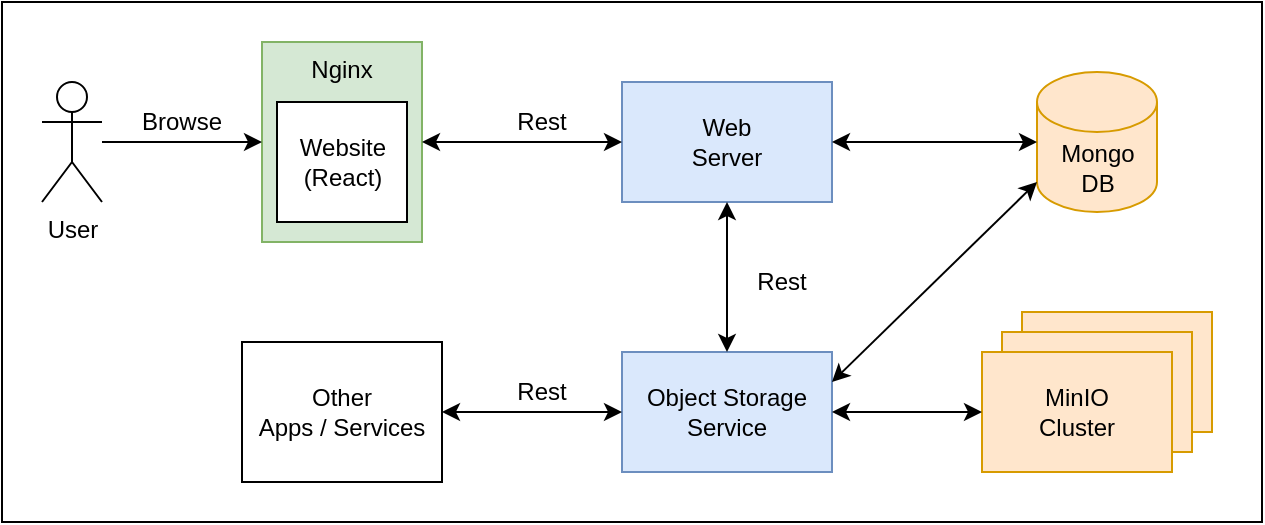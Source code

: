 <mxfile version="14.1.0" type="device"><diagram id="ZHUJTI5eRGx71iUSAzUk" name="Page-1"><mxGraphModel dx="1140" dy="567" grid="1" gridSize="10" guides="1" tooltips="1" connect="1" arrows="1" fold="1" page="1" pageScale="1" pageWidth="850" pageHeight="1100" math="0" shadow="0"><root><mxCell id="0"/><mxCell id="1" parent="0"/><mxCell id="4SZ2xUli1RLiHLv_jZwh-2" value="" style="rounded=0;whiteSpace=wrap;html=1;" vertex="1" parent="1"><mxGeometry x="50" y="90" width="630" height="260" as="geometry"/></mxCell><mxCell id="eLZGjnttyc20umwJpwSB-12" value="MinIO&lt;br&gt;Cluster" style="rounded=0;whiteSpace=wrap;html=1;fillColor=#ffe6cc;strokeColor=#d79b00;" parent="1" vertex="1"><mxGeometry x="560" y="245" width="95" height="60" as="geometry"/></mxCell><mxCell id="eLZGjnttyc20umwJpwSB-11" value="MinIO&lt;br&gt;Cluster" style="rounded=0;whiteSpace=wrap;html=1;fillColor=#ffe6cc;strokeColor=#d79b00;" parent="1" vertex="1"><mxGeometry x="550" y="255" width="95" height="60" as="geometry"/></mxCell><mxCell id="eLZGjnttyc20umwJpwSB-1" value="Nginx" style="rounded=0;whiteSpace=wrap;html=1;verticalAlign=top;fillColor=#d5e8d4;strokeColor=#82b366;" parent="1" vertex="1"><mxGeometry x="180" y="110" width="80" height="100" as="geometry"/></mxCell><mxCell id="eLZGjnttyc20umwJpwSB-2" value="Website&lt;br&gt;(React)" style="rounded=0;whiteSpace=wrap;html=1;" parent="1" vertex="1"><mxGeometry x="187.5" y="140" width="65" height="60" as="geometry"/></mxCell><mxCell id="eLZGjnttyc20umwJpwSB-6" value="Object Storage&lt;br&gt;Service" style="rounded=0;whiteSpace=wrap;html=1;fillColor=#dae8fc;strokeColor=#6c8ebf;" parent="1" vertex="1"><mxGeometry x="360" y="265" width="105" height="60" as="geometry"/></mxCell><mxCell id="eLZGjnttyc20umwJpwSB-7" value="User" style="shape=umlActor;verticalLabelPosition=bottom;verticalAlign=top;html=1;outlineConnect=0;" parent="1" vertex="1"><mxGeometry x="70" y="130" width="30" height="60" as="geometry"/></mxCell><mxCell id="eLZGjnttyc20umwJpwSB-8" value="" style="endArrow=classic;html=1;entryX=0;entryY=0.5;entryDx=0;entryDy=0;" parent="1" source="eLZGjnttyc20umwJpwSB-7" target="eLZGjnttyc20umwJpwSB-1" edge="1"><mxGeometry width="50" height="50" relative="1" as="geometry"><mxPoint x="450" y="300" as="sourcePoint"/><mxPoint x="500" y="250" as="targetPoint"/></mxGeometry></mxCell><mxCell id="eLZGjnttyc20umwJpwSB-9" value="Browse" style="text;html=1;strokeColor=none;fillColor=none;align=center;verticalAlign=middle;whiteSpace=wrap;rounded=0;" parent="1" vertex="1"><mxGeometry x="120" y="140" width="40" height="20" as="geometry"/></mxCell><mxCell id="eLZGjnttyc20umwJpwSB-10" value="MinIO&lt;br&gt;Cluster" style="rounded=0;whiteSpace=wrap;html=1;fillColor=#ffe6cc;strokeColor=#d79b00;" parent="1" vertex="1"><mxGeometry x="540" y="265" width="95" height="60" as="geometry"/></mxCell><mxCell id="eLZGjnttyc20umwJpwSB-13" value="" style="endArrow=classic;startArrow=classic;html=1;entryX=0;entryY=0.5;entryDx=0;entryDy=0;exitX=1;exitY=0.5;exitDx=0;exitDy=0;" parent="1" source="eLZGjnttyc20umwJpwSB-6" target="eLZGjnttyc20umwJpwSB-10" edge="1"><mxGeometry width="50" height="50" relative="1" as="geometry"><mxPoint x="395" y="290" as="sourcePoint"/><mxPoint x="445" y="240" as="targetPoint"/></mxGeometry></mxCell><mxCell id="eLZGjnttyc20umwJpwSB-16" value="Rest" style="text;html=1;strokeColor=none;fillColor=none;align=center;verticalAlign=middle;whiteSpace=wrap;rounded=0;" parent="1" vertex="1"><mxGeometry x="300" y="140" width="40" height="20" as="geometry"/></mxCell><mxCell id="eLZGjnttyc20umwJpwSB-18" value="Other&lt;br&gt;Apps / Services" style="rounded=0;whiteSpace=wrap;html=1;" parent="1" vertex="1"><mxGeometry x="170" y="260" width="100" height="70" as="geometry"/></mxCell><mxCell id="eLZGjnttyc20umwJpwSB-22" value="" style="endArrow=classic;startArrow=classic;html=1;exitX=1;exitY=0.5;exitDx=0;exitDy=0;entryX=0;entryY=0.5;entryDx=0;entryDy=0;" parent="1" source="eLZGjnttyc20umwJpwSB-18" target="eLZGjnttyc20umwJpwSB-6" edge="1"><mxGeometry width="50" height="50" relative="1" as="geometry"><mxPoint x="410" y="260" as="sourcePoint"/><mxPoint x="460" y="210" as="targetPoint"/></mxGeometry></mxCell><mxCell id="eLZGjnttyc20umwJpwSB-23" value="Rest" style="text;html=1;strokeColor=none;fillColor=none;align=center;verticalAlign=middle;whiteSpace=wrap;rounded=0;" parent="1" vertex="1"><mxGeometry x="300" y="275" width="40" height="20" as="geometry"/></mxCell><mxCell id="eLZGjnttyc20umwJpwSB-24" value="Web&lt;br&gt;Server" style="rounded=0;whiteSpace=wrap;html=1;fillColor=#dae8fc;strokeColor=#6c8ebf;" parent="1" vertex="1"><mxGeometry x="360" y="130" width="105" height="60" as="geometry"/></mxCell><mxCell id="eLZGjnttyc20umwJpwSB-25" value="Mongo&lt;br&gt;DB" style="shape=cylinder3;whiteSpace=wrap;html=1;boundedLbl=1;backgroundOutline=1;size=15;fillColor=#ffe6cc;strokeColor=#d79b00;" parent="1" vertex="1"><mxGeometry x="567.5" y="125" width="60" height="70" as="geometry"/></mxCell><mxCell id="eLZGjnttyc20umwJpwSB-26" value="" style="endArrow=classic;startArrow=classic;html=1;entryX=0;entryY=0.5;entryDx=0;entryDy=0;entryPerimeter=0;exitX=1;exitY=0.5;exitDx=0;exitDy=0;" parent="1" source="eLZGjnttyc20umwJpwSB-24" target="eLZGjnttyc20umwJpwSB-25" edge="1"><mxGeometry width="50" height="50" relative="1" as="geometry"><mxPoint x="410" y="250" as="sourcePoint"/><mxPoint x="460" y="200" as="targetPoint"/></mxGeometry></mxCell><mxCell id="eLZGjnttyc20umwJpwSB-27" value="" style="endArrow=classic;startArrow=classic;html=1;exitX=1;exitY=0.5;exitDx=0;exitDy=0;entryX=0;entryY=0.5;entryDx=0;entryDy=0;" parent="1" source="eLZGjnttyc20umwJpwSB-1" target="eLZGjnttyc20umwJpwSB-24" edge="1"><mxGeometry width="50" height="50" relative="1" as="geometry"><mxPoint x="410" y="250" as="sourcePoint"/><mxPoint x="460" y="200" as="targetPoint"/></mxGeometry></mxCell><mxCell id="eLZGjnttyc20umwJpwSB-28" value="" style="endArrow=classic;startArrow=classic;html=1;entryX=0.5;entryY=1;entryDx=0;entryDy=0;exitX=0.5;exitY=0;exitDx=0;exitDy=0;" parent="1" source="eLZGjnttyc20umwJpwSB-6" target="eLZGjnttyc20umwJpwSB-24" edge="1"><mxGeometry width="50" height="50" relative="1" as="geometry"><mxPoint x="410" y="250" as="sourcePoint"/><mxPoint x="460" y="200" as="targetPoint"/></mxGeometry></mxCell><mxCell id="eLZGjnttyc20umwJpwSB-29" value="Rest" style="text;html=1;strokeColor=none;fillColor=none;align=center;verticalAlign=middle;whiteSpace=wrap;rounded=0;" parent="1" vertex="1"><mxGeometry x="420" y="220" width="40" height="20" as="geometry"/></mxCell><mxCell id="4SZ2xUli1RLiHLv_jZwh-1" value="" style="endArrow=classic;startArrow=classic;html=1;entryX=0;entryY=1;entryDx=0;entryDy=-15;entryPerimeter=0;exitX=1;exitY=0.25;exitDx=0;exitDy=0;" edge="1" parent="1" source="eLZGjnttyc20umwJpwSB-6" target="eLZGjnttyc20umwJpwSB-25"><mxGeometry width="50" height="50" relative="1" as="geometry"><mxPoint x="400" y="240" as="sourcePoint"/><mxPoint x="450" y="190" as="targetPoint"/></mxGeometry></mxCell></root></mxGraphModel></diagram></mxfile>